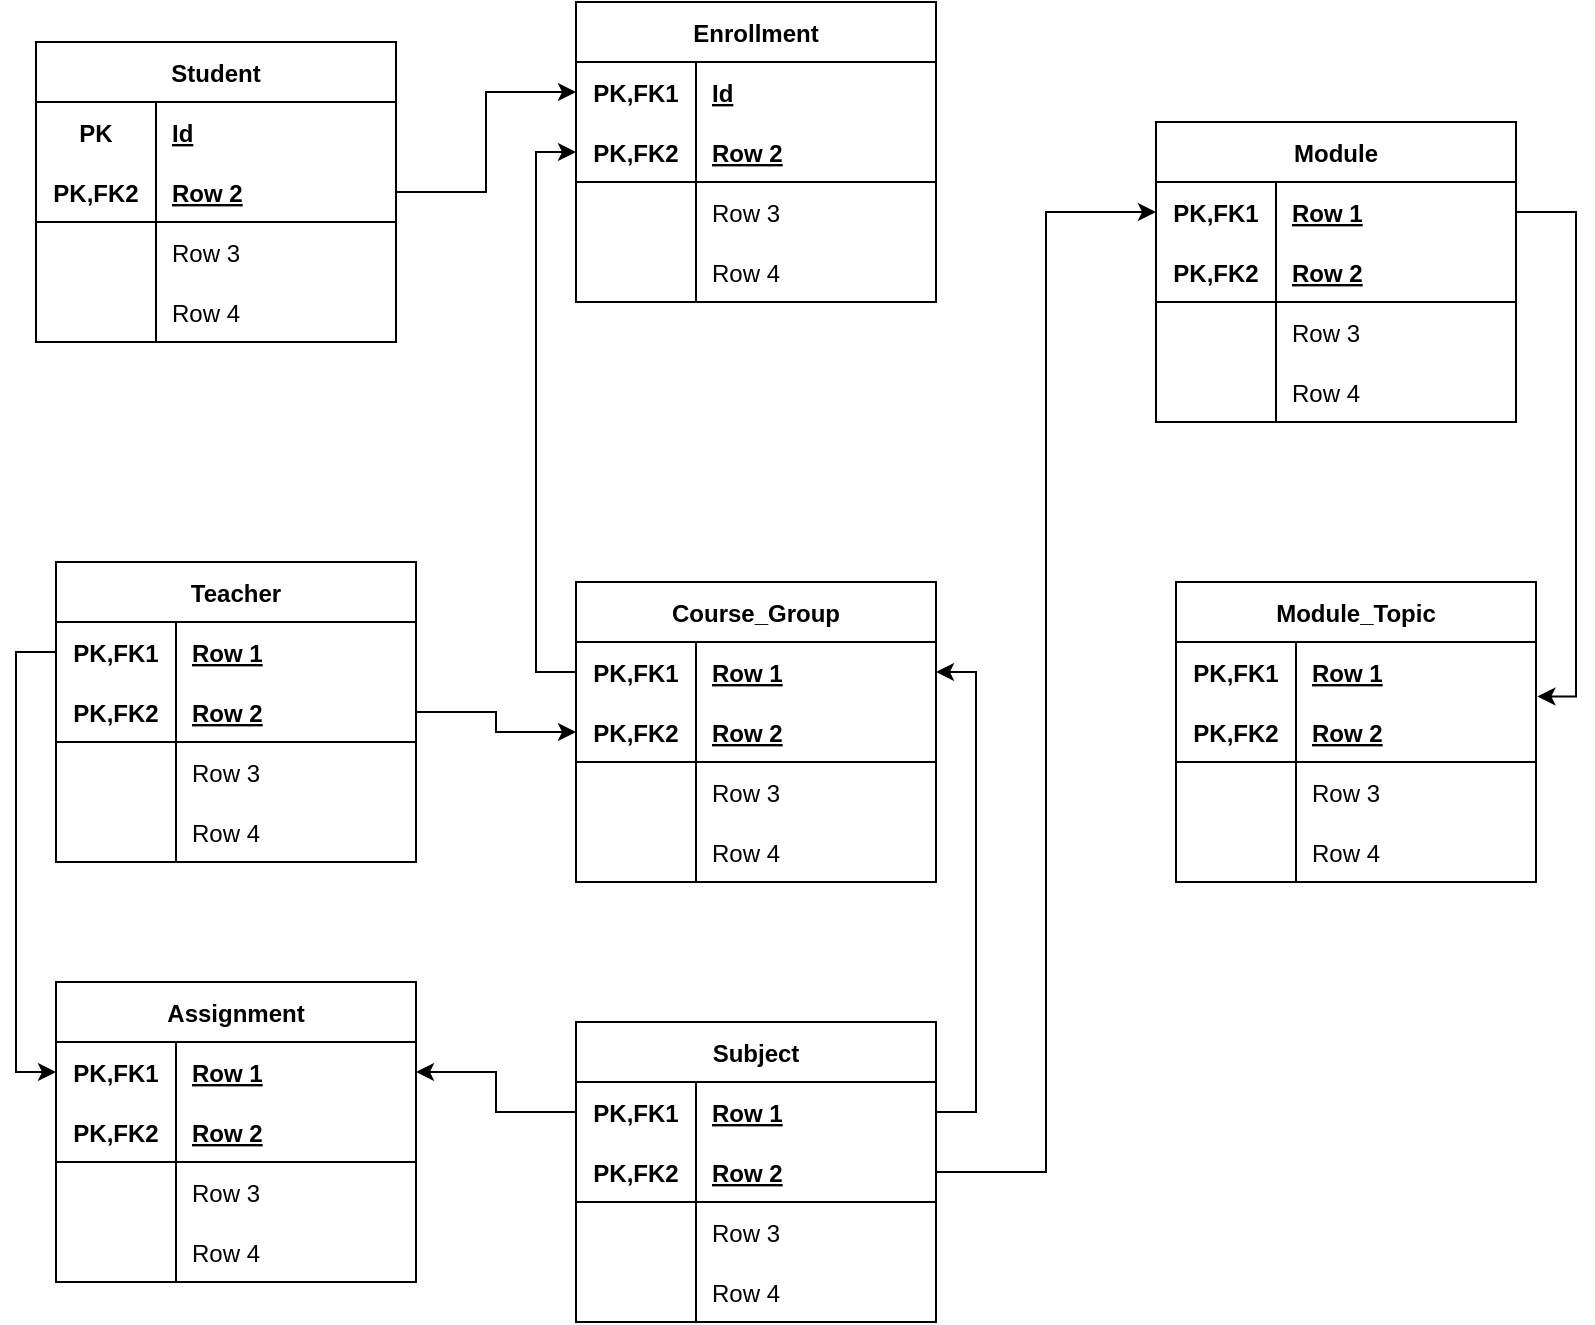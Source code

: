 <mxfile version="20.7.4" type="device"><diagram id="R2lEEEUBdFMjLlhIrx00" name="Page-1"><mxGraphModel dx="1050" dy="669" grid="1" gridSize="10" guides="1" tooltips="1" connect="1" arrows="1" fold="1" page="1" pageScale="1" pageWidth="850" pageHeight="1100" math="0" shadow="0" extFonts="Permanent Marker^https://fonts.googleapis.com/css?family=Permanent+Marker"><root><mxCell id="0"/><mxCell id="1" parent="0"/><mxCell id="2wiANptFH6FV7OsxE3wn-105" style="edgeStyle=orthogonalEdgeStyle;rounded=0;orthogonalLoop=1;jettySize=auto;html=1;entryX=0;entryY=0.5;entryDx=0;entryDy=0;" edge="1" parent="1" source="2wiANptFH6FV7OsxE3wn-1" target="2wiANptFH6FV7OsxE3wn-41"><mxGeometry relative="1" as="geometry"/></mxCell><mxCell id="2wiANptFH6FV7OsxE3wn-1" value="Student" style="shape=table;startSize=30;container=1;collapsible=1;childLayout=tableLayout;fixedRows=1;rowLines=0;fontStyle=1;align=center;resizeLast=1;" vertex="1" parent="1"><mxGeometry x="40" y="40" width="180" height="150" as="geometry"/></mxCell><mxCell id="2wiANptFH6FV7OsxE3wn-2" value="" style="shape=tableRow;horizontal=0;startSize=0;swimlaneHead=0;swimlaneBody=0;fillColor=none;collapsible=0;dropTarget=0;points=[[0,0.5],[1,0.5]];portConstraint=eastwest;top=0;left=0;right=0;bottom=0;" vertex="1" parent="2wiANptFH6FV7OsxE3wn-1"><mxGeometry y="30" width="180" height="30" as="geometry"/></mxCell><mxCell id="2wiANptFH6FV7OsxE3wn-3" value="PK" style="shape=partialRectangle;connectable=0;fillColor=none;top=0;left=0;bottom=0;right=0;fontStyle=1;overflow=hidden;" vertex="1" parent="2wiANptFH6FV7OsxE3wn-2"><mxGeometry width="60" height="30" as="geometry"><mxRectangle width="60" height="30" as="alternateBounds"/></mxGeometry></mxCell><mxCell id="2wiANptFH6FV7OsxE3wn-4" value="Id" style="shape=partialRectangle;connectable=0;fillColor=none;top=0;left=0;bottom=0;right=0;align=left;spacingLeft=6;fontStyle=5;overflow=hidden;" vertex="1" parent="2wiANptFH6FV7OsxE3wn-2"><mxGeometry x="60" width="120" height="30" as="geometry"><mxRectangle width="120" height="30" as="alternateBounds"/></mxGeometry></mxCell><mxCell id="2wiANptFH6FV7OsxE3wn-5" value="" style="shape=tableRow;horizontal=0;startSize=0;swimlaneHead=0;swimlaneBody=0;fillColor=none;collapsible=0;dropTarget=0;points=[[0,0.5],[1,0.5]];portConstraint=eastwest;top=0;left=0;right=0;bottom=1;" vertex="1" parent="2wiANptFH6FV7OsxE3wn-1"><mxGeometry y="60" width="180" height="30" as="geometry"/></mxCell><mxCell id="2wiANptFH6FV7OsxE3wn-6" value="PK,FK2" style="shape=partialRectangle;connectable=0;fillColor=none;top=0;left=0;bottom=0;right=0;fontStyle=1;overflow=hidden;" vertex="1" parent="2wiANptFH6FV7OsxE3wn-5"><mxGeometry width="60" height="30" as="geometry"><mxRectangle width="60" height="30" as="alternateBounds"/></mxGeometry></mxCell><mxCell id="2wiANptFH6FV7OsxE3wn-7" value="Row 2" style="shape=partialRectangle;connectable=0;fillColor=none;top=0;left=0;bottom=0;right=0;align=left;spacingLeft=6;fontStyle=5;overflow=hidden;" vertex="1" parent="2wiANptFH6FV7OsxE3wn-5"><mxGeometry x="60" width="120" height="30" as="geometry"><mxRectangle width="120" height="30" as="alternateBounds"/></mxGeometry></mxCell><mxCell id="2wiANptFH6FV7OsxE3wn-8" value="" style="shape=tableRow;horizontal=0;startSize=0;swimlaneHead=0;swimlaneBody=0;fillColor=none;collapsible=0;dropTarget=0;points=[[0,0.5],[1,0.5]];portConstraint=eastwest;top=0;left=0;right=0;bottom=0;" vertex="1" parent="2wiANptFH6FV7OsxE3wn-1"><mxGeometry y="90" width="180" height="30" as="geometry"/></mxCell><mxCell id="2wiANptFH6FV7OsxE3wn-9" value="" style="shape=partialRectangle;connectable=0;fillColor=none;top=0;left=0;bottom=0;right=0;editable=1;overflow=hidden;" vertex="1" parent="2wiANptFH6FV7OsxE3wn-8"><mxGeometry width="60" height="30" as="geometry"><mxRectangle width="60" height="30" as="alternateBounds"/></mxGeometry></mxCell><mxCell id="2wiANptFH6FV7OsxE3wn-10" value="Row 3" style="shape=partialRectangle;connectable=0;fillColor=none;top=0;left=0;bottom=0;right=0;align=left;spacingLeft=6;overflow=hidden;" vertex="1" parent="2wiANptFH6FV7OsxE3wn-8"><mxGeometry x="60" width="120" height="30" as="geometry"><mxRectangle width="120" height="30" as="alternateBounds"/></mxGeometry></mxCell><mxCell id="2wiANptFH6FV7OsxE3wn-11" value="" style="shape=tableRow;horizontal=0;startSize=0;swimlaneHead=0;swimlaneBody=0;fillColor=none;collapsible=0;dropTarget=0;points=[[0,0.5],[1,0.5]];portConstraint=eastwest;top=0;left=0;right=0;bottom=0;" vertex="1" parent="2wiANptFH6FV7OsxE3wn-1"><mxGeometry y="120" width="180" height="30" as="geometry"/></mxCell><mxCell id="2wiANptFH6FV7OsxE3wn-12" value="" style="shape=partialRectangle;connectable=0;fillColor=none;top=0;left=0;bottom=0;right=0;editable=1;overflow=hidden;" vertex="1" parent="2wiANptFH6FV7OsxE3wn-11"><mxGeometry width="60" height="30" as="geometry"><mxRectangle width="60" height="30" as="alternateBounds"/></mxGeometry></mxCell><mxCell id="2wiANptFH6FV7OsxE3wn-13" value="Row 4" style="shape=partialRectangle;connectable=0;fillColor=none;top=0;left=0;bottom=0;right=0;align=left;spacingLeft=6;overflow=hidden;" vertex="1" parent="2wiANptFH6FV7OsxE3wn-11"><mxGeometry x="60" width="120" height="30" as="geometry"><mxRectangle width="120" height="30" as="alternateBounds"/></mxGeometry></mxCell><mxCell id="2wiANptFH6FV7OsxE3wn-14" value="Module_Topic" style="shape=table;startSize=30;container=1;collapsible=1;childLayout=tableLayout;fixedRows=1;rowLines=0;fontStyle=1;align=center;resizeLast=1;" vertex="1" parent="1"><mxGeometry x="610" y="310" width="180" height="150" as="geometry"/></mxCell><mxCell id="2wiANptFH6FV7OsxE3wn-15" value="" style="shape=tableRow;horizontal=0;startSize=0;swimlaneHead=0;swimlaneBody=0;fillColor=none;collapsible=0;dropTarget=0;points=[[0,0.5],[1,0.5]];portConstraint=eastwest;top=0;left=0;right=0;bottom=0;" vertex="1" parent="2wiANptFH6FV7OsxE3wn-14"><mxGeometry y="30" width="180" height="30" as="geometry"/></mxCell><mxCell id="2wiANptFH6FV7OsxE3wn-16" value="PK,FK1" style="shape=partialRectangle;connectable=0;fillColor=none;top=0;left=0;bottom=0;right=0;fontStyle=1;overflow=hidden;" vertex="1" parent="2wiANptFH6FV7OsxE3wn-15"><mxGeometry width="60" height="30" as="geometry"><mxRectangle width="60" height="30" as="alternateBounds"/></mxGeometry></mxCell><mxCell id="2wiANptFH6FV7OsxE3wn-17" value="Row 1" style="shape=partialRectangle;connectable=0;fillColor=none;top=0;left=0;bottom=0;right=0;align=left;spacingLeft=6;fontStyle=5;overflow=hidden;" vertex="1" parent="2wiANptFH6FV7OsxE3wn-15"><mxGeometry x="60" width="120" height="30" as="geometry"><mxRectangle width="120" height="30" as="alternateBounds"/></mxGeometry></mxCell><mxCell id="2wiANptFH6FV7OsxE3wn-18" value="" style="shape=tableRow;horizontal=0;startSize=0;swimlaneHead=0;swimlaneBody=0;fillColor=none;collapsible=0;dropTarget=0;points=[[0,0.5],[1,0.5]];portConstraint=eastwest;top=0;left=0;right=0;bottom=1;" vertex="1" parent="2wiANptFH6FV7OsxE3wn-14"><mxGeometry y="60" width="180" height="30" as="geometry"/></mxCell><mxCell id="2wiANptFH6FV7OsxE3wn-19" value="PK,FK2" style="shape=partialRectangle;connectable=0;fillColor=none;top=0;left=0;bottom=0;right=0;fontStyle=1;overflow=hidden;" vertex="1" parent="2wiANptFH6FV7OsxE3wn-18"><mxGeometry width="60" height="30" as="geometry"><mxRectangle width="60" height="30" as="alternateBounds"/></mxGeometry></mxCell><mxCell id="2wiANptFH6FV7OsxE3wn-20" value="Row 2" style="shape=partialRectangle;connectable=0;fillColor=none;top=0;left=0;bottom=0;right=0;align=left;spacingLeft=6;fontStyle=5;overflow=hidden;" vertex="1" parent="2wiANptFH6FV7OsxE3wn-18"><mxGeometry x="60" width="120" height="30" as="geometry"><mxRectangle width="120" height="30" as="alternateBounds"/></mxGeometry></mxCell><mxCell id="2wiANptFH6FV7OsxE3wn-21" value="" style="shape=tableRow;horizontal=0;startSize=0;swimlaneHead=0;swimlaneBody=0;fillColor=none;collapsible=0;dropTarget=0;points=[[0,0.5],[1,0.5]];portConstraint=eastwest;top=0;left=0;right=0;bottom=0;" vertex="1" parent="2wiANptFH6FV7OsxE3wn-14"><mxGeometry y="90" width="180" height="30" as="geometry"/></mxCell><mxCell id="2wiANptFH6FV7OsxE3wn-22" value="" style="shape=partialRectangle;connectable=0;fillColor=none;top=0;left=0;bottom=0;right=0;editable=1;overflow=hidden;" vertex="1" parent="2wiANptFH6FV7OsxE3wn-21"><mxGeometry width="60" height="30" as="geometry"><mxRectangle width="60" height="30" as="alternateBounds"/></mxGeometry></mxCell><mxCell id="2wiANptFH6FV7OsxE3wn-23" value="Row 3" style="shape=partialRectangle;connectable=0;fillColor=none;top=0;left=0;bottom=0;right=0;align=left;spacingLeft=6;overflow=hidden;" vertex="1" parent="2wiANptFH6FV7OsxE3wn-21"><mxGeometry x="60" width="120" height="30" as="geometry"><mxRectangle width="120" height="30" as="alternateBounds"/></mxGeometry></mxCell><mxCell id="2wiANptFH6FV7OsxE3wn-24" value="" style="shape=tableRow;horizontal=0;startSize=0;swimlaneHead=0;swimlaneBody=0;fillColor=none;collapsible=0;dropTarget=0;points=[[0,0.5],[1,0.5]];portConstraint=eastwest;top=0;left=0;right=0;bottom=0;" vertex="1" parent="2wiANptFH6FV7OsxE3wn-14"><mxGeometry y="120" width="180" height="30" as="geometry"/></mxCell><mxCell id="2wiANptFH6FV7OsxE3wn-25" value="" style="shape=partialRectangle;connectable=0;fillColor=none;top=0;left=0;bottom=0;right=0;editable=1;overflow=hidden;" vertex="1" parent="2wiANptFH6FV7OsxE3wn-24"><mxGeometry width="60" height="30" as="geometry"><mxRectangle width="60" height="30" as="alternateBounds"/></mxGeometry></mxCell><mxCell id="2wiANptFH6FV7OsxE3wn-26" value="Row 4" style="shape=partialRectangle;connectable=0;fillColor=none;top=0;left=0;bottom=0;right=0;align=left;spacingLeft=6;overflow=hidden;" vertex="1" parent="2wiANptFH6FV7OsxE3wn-24"><mxGeometry x="60" width="120" height="30" as="geometry"><mxRectangle width="120" height="30" as="alternateBounds"/></mxGeometry></mxCell><mxCell id="2wiANptFH6FV7OsxE3wn-27" value="Assignment" style="shape=table;startSize=30;container=1;collapsible=1;childLayout=tableLayout;fixedRows=1;rowLines=0;fontStyle=1;align=center;resizeLast=1;" vertex="1" parent="1"><mxGeometry x="50" y="510" width="180" height="150" as="geometry"/></mxCell><mxCell id="2wiANptFH6FV7OsxE3wn-28" value="" style="shape=tableRow;horizontal=0;startSize=0;swimlaneHead=0;swimlaneBody=0;fillColor=none;collapsible=0;dropTarget=0;points=[[0,0.5],[1,0.5]];portConstraint=eastwest;top=0;left=0;right=0;bottom=0;" vertex="1" parent="2wiANptFH6FV7OsxE3wn-27"><mxGeometry y="30" width="180" height="30" as="geometry"/></mxCell><mxCell id="2wiANptFH6FV7OsxE3wn-29" value="PK,FK1" style="shape=partialRectangle;connectable=0;fillColor=none;top=0;left=0;bottom=0;right=0;fontStyle=1;overflow=hidden;" vertex="1" parent="2wiANptFH6FV7OsxE3wn-28"><mxGeometry width="60" height="30" as="geometry"><mxRectangle width="60" height="30" as="alternateBounds"/></mxGeometry></mxCell><mxCell id="2wiANptFH6FV7OsxE3wn-30" value="Row 1" style="shape=partialRectangle;connectable=0;fillColor=none;top=0;left=0;bottom=0;right=0;align=left;spacingLeft=6;fontStyle=5;overflow=hidden;" vertex="1" parent="2wiANptFH6FV7OsxE3wn-28"><mxGeometry x="60" width="120" height="30" as="geometry"><mxRectangle width="120" height="30" as="alternateBounds"/></mxGeometry></mxCell><mxCell id="2wiANptFH6FV7OsxE3wn-31" value="" style="shape=tableRow;horizontal=0;startSize=0;swimlaneHead=0;swimlaneBody=0;fillColor=none;collapsible=0;dropTarget=0;points=[[0,0.5],[1,0.5]];portConstraint=eastwest;top=0;left=0;right=0;bottom=1;" vertex="1" parent="2wiANptFH6FV7OsxE3wn-27"><mxGeometry y="60" width="180" height="30" as="geometry"/></mxCell><mxCell id="2wiANptFH6FV7OsxE3wn-32" value="PK,FK2" style="shape=partialRectangle;connectable=0;fillColor=none;top=0;left=0;bottom=0;right=0;fontStyle=1;overflow=hidden;" vertex="1" parent="2wiANptFH6FV7OsxE3wn-31"><mxGeometry width="60" height="30" as="geometry"><mxRectangle width="60" height="30" as="alternateBounds"/></mxGeometry></mxCell><mxCell id="2wiANptFH6FV7OsxE3wn-33" value="Row 2" style="shape=partialRectangle;connectable=0;fillColor=none;top=0;left=0;bottom=0;right=0;align=left;spacingLeft=6;fontStyle=5;overflow=hidden;" vertex="1" parent="2wiANptFH6FV7OsxE3wn-31"><mxGeometry x="60" width="120" height="30" as="geometry"><mxRectangle width="120" height="30" as="alternateBounds"/></mxGeometry></mxCell><mxCell id="2wiANptFH6FV7OsxE3wn-34" value="" style="shape=tableRow;horizontal=0;startSize=0;swimlaneHead=0;swimlaneBody=0;fillColor=none;collapsible=0;dropTarget=0;points=[[0,0.5],[1,0.5]];portConstraint=eastwest;top=0;left=0;right=0;bottom=0;" vertex="1" parent="2wiANptFH6FV7OsxE3wn-27"><mxGeometry y="90" width="180" height="30" as="geometry"/></mxCell><mxCell id="2wiANptFH6FV7OsxE3wn-35" value="" style="shape=partialRectangle;connectable=0;fillColor=none;top=0;left=0;bottom=0;right=0;editable=1;overflow=hidden;" vertex="1" parent="2wiANptFH6FV7OsxE3wn-34"><mxGeometry width="60" height="30" as="geometry"><mxRectangle width="60" height="30" as="alternateBounds"/></mxGeometry></mxCell><mxCell id="2wiANptFH6FV7OsxE3wn-36" value="Row 3" style="shape=partialRectangle;connectable=0;fillColor=none;top=0;left=0;bottom=0;right=0;align=left;spacingLeft=6;overflow=hidden;" vertex="1" parent="2wiANptFH6FV7OsxE3wn-34"><mxGeometry x="60" width="120" height="30" as="geometry"><mxRectangle width="120" height="30" as="alternateBounds"/></mxGeometry></mxCell><mxCell id="2wiANptFH6FV7OsxE3wn-37" value="" style="shape=tableRow;horizontal=0;startSize=0;swimlaneHead=0;swimlaneBody=0;fillColor=none;collapsible=0;dropTarget=0;points=[[0,0.5],[1,0.5]];portConstraint=eastwest;top=0;left=0;right=0;bottom=0;" vertex="1" parent="2wiANptFH6FV7OsxE3wn-27"><mxGeometry y="120" width="180" height="30" as="geometry"/></mxCell><mxCell id="2wiANptFH6FV7OsxE3wn-38" value="" style="shape=partialRectangle;connectable=0;fillColor=none;top=0;left=0;bottom=0;right=0;editable=1;overflow=hidden;" vertex="1" parent="2wiANptFH6FV7OsxE3wn-37"><mxGeometry width="60" height="30" as="geometry"><mxRectangle width="60" height="30" as="alternateBounds"/></mxGeometry></mxCell><mxCell id="2wiANptFH6FV7OsxE3wn-39" value="Row 4" style="shape=partialRectangle;connectable=0;fillColor=none;top=0;left=0;bottom=0;right=0;align=left;spacingLeft=6;overflow=hidden;" vertex="1" parent="2wiANptFH6FV7OsxE3wn-37"><mxGeometry x="60" width="120" height="30" as="geometry"><mxRectangle width="120" height="30" as="alternateBounds"/></mxGeometry></mxCell><mxCell id="2wiANptFH6FV7OsxE3wn-40" value="Enrollment" style="shape=table;startSize=30;container=1;collapsible=1;childLayout=tableLayout;fixedRows=1;rowLines=0;fontStyle=1;align=center;resizeLast=1;" vertex="1" parent="1"><mxGeometry x="310" y="20" width="180" height="150" as="geometry"/></mxCell><mxCell id="2wiANptFH6FV7OsxE3wn-41" value="" style="shape=tableRow;horizontal=0;startSize=0;swimlaneHead=0;swimlaneBody=0;fillColor=none;collapsible=0;dropTarget=0;points=[[0,0.5],[1,0.5]];portConstraint=eastwest;top=0;left=0;right=0;bottom=0;" vertex="1" parent="2wiANptFH6FV7OsxE3wn-40"><mxGeometry y="30" width="180" height="30" as="geometry"/></mxCell><mxCell id="2wiANptFH6FV7OsxE3wn-42" value="PK,FK1" style="shape=partialRectangle;connectable=0;fillColor=none;top=0;left=0;bottom=0;right=0;fontStyle=1;overflow=hidden;" vertex="1" parent="2wiANptFH6FV7OsxE3wn-41"><mxGeometry width="60" height="30" as="geometry"><mxRectangle width="60" height="30" as="alternateBounds"/></mxGeometry></mxCell><mxCell id="2wiANptFH6FV7OsxE3wn-43" value="Id" style="shape=partialRectangle;connectable=0;fillColor=none;top=0;left=0;bottom=0;right=0;align=left;spacingLeft=6;fontStyle=5;overflow=hidden;" vertex="1" parent="2wiANptFH6FV7OsxE3wn-41"><mxGeometry x="60" width="120" height="30" as="geometry"><mxRectangle width="120" height="30" as="alternateBounds"/></mxGeometry></mxCell><mxCell id="2wiANptFH6FV7OsxE3wn-44" value="" style="shape=tableRow;horizontal=0;startSize=0;swimlaneHead=0;swimlaneBody=0;fillColor=none;collapsible=0;dropTarget=0;points=[[0,0.5],[1,0.5]];portConstraint=eastwest;top=0;left=0;right=0;bottom=1;" vertex="1" parent="2wiANptFH6FV7OsxE3wn-40"><mxGeometry y="60" width="180" height="30" as="geometry"/></mxCell><mxCell id="2wiANptFH6FV7OsxE3wn-45" value="PK,FK2" style="shape=partialRectangle;connectable=0;fillColor=none;top=0;left=0;bottom=0;right=0;fontStyle=1;overflow=hidden;" vertex="1" parent="2wiANptFH6FV7OsxE3wn-44"><mxGeometry width="60" height="30" as="geometry"><mxRectangle width="60" height="30" as="alternateBounds"/></mxGeometry></mxCell><mxCell id="2wiANptFH6FV7OsxE3wn-46" value="Row 2" style="shape=partialRectangle;connectable=0;fillColor=none;top=0;left=0;bottom=0;right=0;align=left;spacingLeft=6;fontStyle=5;overflow=hidden;" vertex="1" parent="2wiANptFH6FV7OsxE3wn-44"><mxGeometry x="60" width="120" height="30" as="geometry"><mxRectangle width="120" height="30" as="alternateBounds"/></mxGeometry></mxCell><mxCell id="2wiANptFH6FV7OsxE3wn-47" value="" style="shape=tableRow;horizontal=0;startSize=0;swimlaneHead=0;swimlaneBody=0;fillColor=none;collapsible=0;dropTarget=0;points=[[0,0.5],[1,0.5]];portConstraint=eastwest;top=0;left=0;right=0;bottom=0;" vertex="1" parent="2wiANptFH6FV7OsxE3wn-40"><mxGeometry y="90" width="180" height="30" as="geometry"/></mxCell><mxCell id="2wiANptFH6FV7OsxE3wn-48" value="" style="shape=partialRectangle;connectable=0;fillColor=none;top=0;left=0;bottom=0;right=0;editable=1;overflow=hidden;" vertex="1" parent="2wiANptFH6FV7OsxE3wn-47"><mxGeometry width="60" height="30" as="geometry"><mxRectangle width="60" height="30" as="alternateBounds"/></mxGeometry></mxCell><mxCell id="2wiANptFH6FV7OsxE3wn-49" value="Row 3" style="shape=partialRectangle;connectable=0;fillColor=none;top=0;left=0;bottom=0;right=0;align=left;spacingLeft=6;overflow=hidden;" vertex="1" parent="2wiANptFH6FV7OsxE3wn-47"><mxGeometry x="60" width="120" height="30" as="geometry"><mxRectangle width="120" height="30" as="alternateBounds"/></mxGeometry></mxCell><mxCell id="2wiANptFH6FV7OsxE3wn-50" value="" style="shape=tableRow;horizontal=0;startSize=0;swimlaneHead=0;swimlaneBody=0;fillColor=none;collapsible=0;dropTarget=0;points=[[0,0.5],[1,0.5]];portConstraint=eastwest;top=0;left=0;right=0;bottom=0;" vertex="1" parent="2wiANptFH6FV7OsxE3wn-40"><mxGeometry y="120" width="180" height="30" as="geometry"/></mxCell><mxCell id="2wiANptFH6FV7OsxE3wn-51" value="" style="shape=partialRectangle;connectable=0;fillColor=none;top=0;left=0;bottom=0;right=0;editable=1;overflow=hidden;" vertex="1" parent="2wiANptFH6FV7OsxE3wn-50"><mxGeometry width="60" height="30" as="geometry"><mxRectangle width="60" height="30" as="alternateBounds"/></mxGeometry></mxCell><mxCell id="2wiANptFH6FV7OsxE3wn-52" value="Row 4" style="shape=partialRectangle;connectable=0;fillColor=none;top=0;left=0;bottom=0;right=0;align=left;spacingLeft=6;overflow=hidden;" vertex="1" parent="2wiANptFH6FV7OsxE3wn-50"><mxGeometry x="60" width="120" height="30" as="geometry"><mxRectangle width="120" height="30" as="alternateBounds"/></mxGeometry></mxCell><mxCell id="2wiANptFH6FV7OsxE3wn-53" value="Course_Group" style="shape=table;startSize=30;container=1;collapsible=1;childLayout=tableLayout;fixedRows=1;rowLines=0;fontStyle=1;align=center;resizeLast=1;" vertex="1" parent="1"><mxGeometry x="310" y="310" width="180" height="150" as="geometry"/></mxCell><mxCell id="2wiANptFH6FV7OsxE3wn-54" value="" style="shape=tableRow;horizontal=0;startSize=0;swimlaneHead=0;swimlaneBody=0;fillColor=none;collapsible=0;dropTarget=0;points=[[0,0.5],[1,0.5]];portConstraint=eastwest;top=0;left=0;right=0;bottom=0;" vertex="1" parent="2wiANptFH6FV7OsxE3wn-53"><mxGeometry y="30" width="180" height="30" as="geometry"/></mxCell><mxCell id="2wiANptFH6FV7OsxE3wn-55" value="PK,FK1" style="shape=partialRectangle;connectable=0;fillColor=none;top=0;left=0;bottom=0;right=0;fontStyle=1;overflow=hidden;" vertex="1" parent="2wiANptFH6FV7OsxE3wn-54"><mxGeometry width="60" height="30" as="geometry"><mxRectangle width="60" height="30" as="alternateBounds"/></mxGeometry></mxCell><mxCell id="2wiANptFH6FV7OsxE3wn-56" value="Row 1" style="shape=partialRectangle;connectable=0;fillColor=none;top=0;left=0;bottom=0;right=0;align=left;spacingLeft=6;fontStyle=5;overflow=hidden;" vertex="1" parent="2wiANptFH6FV7OsxE3wn-54"><mxGeometry x="60" width="120" height="30" as="geometry"><mxRectangle width="120" height="30" as="alternateBounds"/></mxGeometry></mxCell><mxCell id="2wiANptFH6FV7OsxE3wn-57" value="" style="shape=tableRow;horizontal=0;startSize=0;swimlaneHead=0;swimlaneBody=0;fillColor=none;collapsible=0;dropTarget=0;points=[[0,0.5],[1,0.5]];portConstraint=eastwest;top=0;left=0;right=0;bottom=1;" vertex="1" parent="2wiANptFH6FV7OsxE3wn-53"><mxGeometry y="60" width="180" height="30" as="geometry"/></mxCell><mxCell id="2wiANptFH6FV7OsxE3wn-58" value="PK,FK2" style="shape=partialRectangle;connectable=0;fillColor=none;top=0;left=0;bottom=0;right=0;fontStyle=1;overflow=hidden;" vertex="1" parent="2wiANptFH6FV7OsxE3wn-57"><mxGeometry width="60" height="30" as="geometry"><mxRectangle width="60" height="30" as="alternateBounds"/></mxGeometry></mxCell><mxCell id="2wiANptFH6FV7OsxE3wn-59" value="Row 2" style="shape=partialRectangle;connectable=0;fillColor=none;top=0;left=0;bottom=0;right=0;align=left;spacingLeft=6;fontStyle=5;overflow=hidden;" vertex="1" parent="2wiANptFH6FV7OsxE3wn-57"><mxGeometry x="60" width="120" height="30" as="geometry"><mxRectangle width="120" height="30" as="alternateBounds"/></mxGeometry></mxCell><mxCell id="2wiANptFH6FV7OsxE3wn-60" value="" style="shape=tableRow;horizontal=0;startSize=0;swimlaneHead=0;swimlaneBody=0;fillColor=none;collapsible=0;dropTarget=0;points=[[0,0.5],[1,0.5]];portConstraint=eastwest;top=0;left=0;right=0;bottom=0;" vertex="1" parent="2wiANptFH6FV7OsxE3wn-53"><mxGeometry y="90" width="180" height="30" as="geometry"/></mxCell><mxCell id="2wiANptFH6FV7OsxE3wn-61" value="" style="shape=partialRectangle;connectable=0;fillColor=none;top=0;left=0;bottom=0;right=0;editable=1;overflow=hidden;" vertex="1" parent="2wiANptFH6FV7OsxE3wn-60"><mxGeometry width="60" height="30" as="geometry"><mxRectangle width="60" height="30" as="alternateBounds"/></mxGeometry></mxCell><mxCell id="2wiANptFH6FV7OsxE3wn-62" value="Row 3" style="shape=partialRectangle;connectable=0;fillColor=none;top=0;left=0;bottom=0;right=0;align=left;spacingLeft=6;overflow=hidden;" vertex="1" parent="2wiANptFH6FV7OsxE3wn-60"><mxGeometry x="60" width="120" height="30" as="geometry"><mxRectangle width="120" height="30" as="alternateBounds"/></mxGeometry></mxCell><mxCell id="2wiANptFH6FV7OsxE3wn-63" value="" style="shape=tableRow;horizontal=0;startSize=0;swimlaneHead=0;swimlaneBody=0;fillColor=none;collapsible=0;dropTarget=0;points=[[0,0.5],[1,0.5]];portConstraint=eastwest;top=0;left=0;right=0;bottom=0;" vertex="1" parent="2wiANptFH6FV7OsxE3wn-53"><mxGeometry y="120" width="180" height="30" as="geometry"/></mxCell><mxCell id="2wiANptFH6FV7OsxE3wn-64" value="" style="shape=partialRectangle;connectable=0;fillColor=none;top=0;left=0;bottom=0;right=0;editable=1;overflow=hidden;" vertex="1" parent="2wiANptFH6FV7OsxE3wn-63"><mxGeometry width="60" height="30" as="geometry"><mxRectangle width="60" height="30" as="alternateBounds"/></mxGeometry></mxCell><mxCell id="2wiANptFH6FV7OsxE3wn-65" value="Row 4" style="shape=partialRectangle;connectable=0;fillColor=none;top=0;left=0;bottom=0;right=0;align=left;spacingLeft=6;overflow=hidden;" vertex="1" parent="2wiANptFH6FV7OsxE3wn-63"><mxGeometry x="60" width="120" height="30" as="geometry"><mxRectangle width="120" height="30" as="alternateBounds"/></mxGeometry></mxCell><mxCell id="2wiANptFH6FV7OsxE3wn-66" value="Module" style="shape=table;startSize=30;container=1;collapsible=1;childLayout=tableLayout;fixedRows=1;rowLines=0;fontStyle=1;align=center;resizeLast=1;" vertex="1" parent="1"><mxGeometry x="600" y="80" width="180" height="150" as="geometry"/></mxCell><mxCell id="2wiANptFH6FV7OsxE3wn-67" value="" style="shape=tableRow;horizontal=0;startSize=0;swimlaneHead=0;swimlaneBody=0;fillColor=none;collapsible=0;dropTarget=0;points=[[0,0.5],[1,0.5]];portConstraint=eastwest;top=0;left=0;right=0;bottom=0;" vertex="1" parent="2wiANptFH6FV7OsxE3wn-66"><mxGeometry y="30" width="180" height="30" as="geometry"/></mxCell><mxCell id="2wiANptFH6FV7OsxE3wn-68" value="PK,FK1" style="shape=partialRectangle;connectable=0;fillColor=none;top=0;left=0;bottom=0;right=0;fontStyle=1;overflow=hidden;" vertex="1" parent="2wiANptFH6FV7OsxE3wn-67"><mxGeometry width="60" height="30" as="geometry"><mxRectangle width="60" height="30" as="alternateBounds"/></mxGeometry></mxCell><mxCell id="2wiANptFH6FV7OsxE3wn-69" value="Row 1" style="shape=partialRectangle;connectable=0;fillColor=none;top=0;left=0;bottom=0;right=0;align=left;spacingLeft=6;fontStyle=5;overflow=hidden;" vertex="1" parent="2wiANptFH6FV7OsxE3wn-67"><mxGeometry x="60" width="120" height="30" as="geometry"><mxRectangle width="120" height="30" as="alternateBounds"/></mxGeometry></mxCell><mxCell id="2wiANptFH6FV7OsxE3wn-70" value="" style="shape=tableRow;horizontal=0;startSize=0;swimlaneHead=0;swimlaneBody=0;fillColor=none;collapsible=0;dropTarget=0;points=[[0,0.5],[1,0.5]];portConstraint=eastwest;top=0;left=0;right=0;bottom=1;" vertex="1" parent="2wiANptFH6FV7OsxE3wn-66"><mxGeometry y="60" width="180" height="30" as="geometry"/></mxCell><mxCell id="2wiANptFH6FV7OsxE3wn-71" value="PK,FK2" style="shape=partialRectangle;connectable=0;fillColor=none;top=0;left=0;bottom=0;right=0;fontStyle=1;overflow=hidden;" vertex="1" parent="2wiANptFH6FV7OsxE3wn-70"><mxGeometry width="60" height="30" as="geometry"><mxRectangle width="60" height="30" as="alternateBounds"/></mxGeometry></mxCell><mxCell id="2wiANptFH6FV7OsxE3wn-72" value="Row 2" style="shape=partialRectangle;connectable=0;fillColor=none;top=0;left=0;bottom=0;right=0;align=left;spacingLeft=6;fontStyle=5;overflow=hidden;" vertex="1" parent="2wiANptFH6FV7OsxE3wn-70"><mxGeometry x="60" width="120" height="30" as="geometry"><mxRectangle width="120" height="30" as="alternateBounds"/></mxGeometry></mxCell><mxCell id="2wiANptFH6FV7OsxE3wn-73" value="" style="shape=tableRow;horizontal=0;startSize=0;swimlaneHead=0;swimlaneBody=0;fillColor=none;collapsible=0;dropTarget=0;points=[[0,0.5],[1,0.5]];portConstraint=eastwest;top=0;left=0;right=0;bottom=0;" vertex="1" parent="2wiANptFH6FV7OsxE3wn-66"><mxGeometry y="90" width="180" height="30" as="geometry"/></mxCell><mxCell id="2wiANptFH6FV7OsxE3wn-74" value="" style="shape=partialRectangle;connectable=0;fillColor=none;top=0;left=0;bottom=0;right=0;editable=1;overflow=hidden;" vertex="1" parent="2wiANptFH6FV7OsxE3wn-73"><mxGeometry width="60" height="30" as="geometry"><mxRectangle width="60" height="30" as="alternateBounds"/></mxGeometry></mxCell><mxCell id="2wiANptFH6FV7OsxE3wn-75" value="Row 3" style="shape=partialRectangle;connectable=0;fillColor=none;top=0;left=0;bottom=0;right=0;align=left;spacingLeft=6;overflow=hidden;" vertex="1" parent="2wiANptFH6FV7OsxE3wn-73"><mxGeometry x="60" width="120" height="30" as="geometry"><mxRectangle width="120" height="30" as="alternateBounds"/></mxGeometry></mxCell><mxCell id="2wiANptFH6FV7OsxE3wn-76" value="" style="shape=tableRow;horizontal=0;startSize=0;swimlaneHead=0;swimlaneBody=0;fillColor=none;collapsible=0;dropTarget=0;points=[[0,0.5],[1,0.5]];portConstraint=eastwest;top=0;left=0;right=0;bottom=0;" vertex="1" parent="2wiANptFH6FV7OsxE3wn-66"><mxGeometry y="120" width="180" height="30" as="geometry"/></mxCell><mxCell id="2wiANptFH6FV7OsxE3wn-77" value="" style="shape=partialRectangle;connectable=0;fillColor=none;top=0;left=0;bottom=0;right=0;editable=1;overflow=hidden;" vertex="1" parent="2wiANptFH6FV7OsxE3wn-76"><mxGeometry width="60" height="30" as="geometry"><mxRectangle width="60" height="30" as="alternateBounds"/></mxGeometry></mxCell><mxCell id="2wiANptFH6FV7OsxE3wn-78" value="Row 4" style="shape=partialRectangle;connectable=0;fillColor=none;top=0;left=0;bottom=0;right=0;align=left;spacingLeft=6;overflow=hidden;" vertex="1" parent="2wiANptFH6FV7OsxE3wn-76"><mxGeometry x="60" width="120" height="30" as="geometry"><mxRectangle width="120" height="30" as="alternateBounds"/></mxGeometry></mxCell><mxCell id="2wiANptFH6FV7OsxE3wn-79" value="Subject" style="shape=table;startSize=30;container=1;collapsible=1;childLayout=tableLayout;fixedRows=1;rowLines=0;fontStyle=1;align=center;resizeLast=1;" vertex="1" parent="1"><mxGeometry x="310" y="530" width="180" height="150" as="geometry"/></mxCell><mxCell id="2wiANptFH6FV7OsxE3wn-80" value="" style="shape=tableRow;horizontal=0;startSize=0;swimlaneHead=0;swimlaneBody=0;fillColor=none;collapsible=0;dropTarget=0;points=[[0,0.5],[1,0.5]];portConstraint=eastwest;top=0;left=0;right=0;bottom=0;" vertex="1" parent="2wiANptFH6FV7OsxE3wn-79"><mxGeometry y="30" width="180" height="30" as="geometry"/></mxCell><mxCell id="2wiANptFH6FV7OsxE3wn-81" value="PK,FK1" style="shape=partialRectangle;connectable=0;fillColor=none;top=0;left=0;bottom=0;right=0;fontStyle=1;overflow=hidden;" vertex="1" parent="2wiANptFH6FV7OsxE3wn-80"><mxGeometry width="60" height="30" as="geometry"><mxRectangle width="60" height="30" as="alternateBounds"/></mxGeometry></mxCell><mxCell id="2wiANptFH6FV7OsxE3wn-82" value="Row 1" style="shape=partialRectangle;connectable=0;fillColor=none;top=0;left=0;bottom=0;right=0;align=left;spacingLeft=6;fontStyle=5;overflow=hidden;" vertex="1" parent="2wiANptFH6FV7OsxE3wn-80"><mxGeometry x="60" width="120" height="30" as="geometry"><mxRectangle width="120" height="30" as="alternateBounds"/></mxGeometry></mxCell><mxCell id="2wiANptFH6FV7OsxE3wn-83" value="" style="shape=tableRow;horizontal=0;startSize=0;swimlaneHead=0;swimlaneBody=0;fillColor=none;collapsible=0;dropTarget=0;points=[[0,0.5],[1,0.5]];portConstraint=eastwest;top=0;left=0;right=0;bottom=1;" vertex="1" parent="2wiANptFH6FV7OsxE3wn-79"><mxGeometry y="60" width="180" height="30" as="geometry"/></mxCell><mxCell id="2wiANptFH6FV7OsxE3wn-84" value="PK,FK2" style="shape=partialRectangle;connectable=0;fillColor=none;top=0;left=0;bottom=0;right=0;fontStyle=1;overflow=hidden;" vertex="1" parent="2wiANptFH6FV7OsxE3wn-83"><mxGeometry width="60" height="30" as="geometry"><mxRectangle width="60" height="30" as="alternateBounds"/></mxGeometry></mxCell><mxCell id="2wiANptFH6FV7OsxE3wn-85" value="Row 2" style="shape=partialRectangle;connectable=0;fillColor=none;top=0;left=0;bottom=0;right=0;align=left;spacingLeft=6;fontStyle=5;overflow=hidden;" vertex="1" parent="2wiANptFH6FV7OsxE3wn-83"><mxGeometry x="60" width="120" height="30" as="geometry"><mxRectangle width="120" height="30" as="alternateBounds"/></mxGeometry></mxCell><mxCell id="2wiANptFH6FV7OsxE3wn-86" value="" style="shape=tableRow;horizontal=0;startSize=0;swimlaneHead=0;swimlaneBody=0;fillColor=none;collapsible=0;dropTarget=0;points=[[0,0.5],[1,0.5]];portConstraint=eastwest;top=0;left=0;right=0;bottom=0;" vertex="1" parent="2wiANptFH6FV7OsxE3wn-79"><mxGeometry y="90" width="180" height="30" as="geometry"/></mxCell><mxCell id="2wiANptFH6FV7OsxE3wn-87" value="" style="shape=partialRectangle;connectable=0;fillColor=none;top=0;left=0;bottom=0;right=0;editable=1;overflow=hidden;" vertex="1" parent="2wiANptFH6FV7OsxE3wn-86"><mxGeometry width="60" height="30" as="geometry"><mxRectangle width="60" height="30" as="alternateBounds"/></mxGeometry></mxCell><mxCell id="2wiANptFH6FV7OsxE3wn-88" value="Row 3" style="shape=partialRectangle;connectable=0;fillColor=none;top=0;left=0;bottom=0;right=0;align=left;spacingLeft=6;overflow=hidden;" vertex="1" parent="2wiANptFH6FV7OsxE3wn-86"><mxGeometry x="60" width="120" height="30" as="geometry"><mxRectangle width="120" height="30" as="alternateBounds"/></mxGeometry></mxCell><mxCell id="2wiANptFH6FV7OsxE3wn-89" value="" style="shape=tableRow;horizontal=0;startSize=0;swimlaneHead=0;swimlaneBody=0;fillColor=none;collapsible=0;dropTarget=0;points=[[0,0.5],[1,0.5]];portConstraint=eastwest;top=0;left=0;right=0;bottom=0;" vertex="1" parent="2wiANptFH6FV7OsxE3wn-79"><mxGeometry y="120" width="180" height="30" as="geometry"/></mxCell><mxCell id="2wiANptFH6FV7OsxE3wn-90" value="" style="shape=partialRectangle;connectable=0;fillColor=none;top=0;left=0;bottom=0;right=0;editable=1;overflow=hidden;" vertex="1" parent="2wiANptFH6FV7OsxE3wn-89"><mxGeometry width="60" height="30" as="geometry"><mxRectangle width="60" height="30" as="alternateBounds"/></mxGeometry></mxCell><mxCell id="2wiANptFH6FV7OsxE3wn-91" value="Row 4" style="shape=partialRectangle;connectable=0;fillColor=none;top=0;left=0;bottom=0;right=0;align=left;spacingLeft=6;overflow=hidden;" vertex="1" parent="2wiANptFH6FV7OsxE3wn-89"><mxGeometry x="60" width="120" height="30" as="geometry"><mxRectangle width="120" height="30" as="alternateBounds"/></mxGeometry></mxCell><mxCell id="2wiANptFH6FV7OsxE3wn-109" style="edgeStyle=orthogonalEdgeStyle;rounded=0;orthogonalLoop=1;jettySize=auto;html=1;entryX=0;entryY=0.5;entryDx=0;entryDy=0;" edge="1" parent="1" source="2wiANptFH6FV7OsxE3wn-92" target="2wiANptFH6FV7OsxE3wn-53"><mxGeometry relative="1" as="geometry"/></mxCell><mxCell id="2wiANptFH6FV7OsxE3wn-92" value="Teacher" style="shape=table;startSize=30;container=1;collapsible=1;childLayout=tableLayout;fixedRows=1;rowLines=0;fontStyle=1;align=center;resizeLast=1;" vertex="1" parent="1"><mxGeometry x="50" y="300" width="180" height="150" as="geometry"/></mxCell><mxCell id="2wiANptFH6FV7OsxE3wn-93" value="" style="shape=tableRow;horizontal=0;startSize=0;swimlaneHead=0;swimlaneBody=0;fillColor=none;collapsible=0;dropTarget=0;points=[[0,0.5],[1,0.5]];portConstraint=eastwest;top=0;left=0;right=0;bottom=0;" vertex="1" parent="2wiANptFH6FV7OsxE3wn-92"><mxGeometry y="30" width="180" height="30" as="geometry"/></mxCell><mxCell id="2wiANptFH6FV7OsxE3wn-94" value="PK,FK1" style="shape=partialRectangle;connectable=0;fillColor=none;top=0;left=0;bottom=0;right=0;fontStyle=1;overflow=hidden;" vertex="1" parent="2wiANptFH6FV7OsxE3wn-93"><mxGeometry width="60" height="30" as="geometry"><mxRectangle width="60" height="30" as="alternateBounds"/></mxGeometry></mxCell><mxCell id="2wiANptFH6FV7OsxE3wn-95" value="Row 1" style="shape=partialRectangle;connectable=0;fillColor=none;top=0;left=0;bottom=0;right=0;align=left;spacingLeft=6;fontStyle=5;overflow=hidden;" vertex="1" parent="2wiANptFH6FV7OsxE3wn-93"><mxGeometry x="60" width="120" height="30" as="geometry"><mxRectangle width="120" height="30" as="alternateBounds"/></mxGeometry></mxCell><mxCell id="2wiANptFH6FV7OsxE3wn-96" value="" style="shape=tableRow;horizontal=0;startSize=0;swimlaneHead=0;swimlaneBody=0;fillColor=none;collapsible=0;dropTarget=0;points=[[0,0.5],[1,0.5]];portConstraint=eastwest;top=0;left=0;right=0;bottom=1;" vertex="1" parent="2wiANptFH6FV7OsxE3wn-92"><mxGeometry y="60" width="180" height="30" as="geometry"/></mxCell><mxCell id="2wiANptFH6FV7OsxE3wn-97" value="PK,FK2" style="shape=partialRectangle;connectable=0;fillColor=none;top=0;left=0;bottom=0;right=0;fontStyle=1;overflow=hidden;" vertex="1" parent="2wiANptFH6FV7OsxE3wn-96"><mxGeometry width="60" height="30" as="geometry"><mxRectangle width="60" height="30" as="alternateBounds"/></mxGeometry></mxCell><mxCell id="2wiANptFH6FV7OsxE3wn-98" value="Row 2" style="shape=partialRectangle;connectable=0;fillColor=none;top=0;left=0;bottom=0;right=0;align=left;spacingLeft=6;fontStyle=5;overflow=hidden;" vertex="1" parent="2wiANptFH6FV7OsxE3wn-96"><mxGeometry x="60" width="120" height="30" as="geometry"><mxRectangle width="120" height="30" as="alternateBounds"/></mxGeometry></mxCell><mxCell id="2wiANptFH6FV7OsxE3wn-99" value="" style="shape=tableRow;horizontal=0;startSize=0;swimlaneHead=0;swimlaneBody=0;fillColor=none;collapsible=0;dropTarget=0;points=[[0,0.5],[1,0.5]];portConstraint=eastwest;top=0;left=0;right=0;bottom=0;" vertex="1" parent="2wiANptFH6FV7OsxE3wn-92"><mxGeometry y="90" width="180" height="30" as="geometry"/></mxCell><mxCell id="2wiANptFH6FV7OsxE3wn-100" value="" style="shape=partialRectangle;connectable=0;fillColor=none;top=0;left=0;bottom=0;right=0;editable=1;overflow=hidden;" vertex="1" parent="2wiANptFH6FV7OsxE3wn-99"><mxGeometry width="60" height="30" as="geometry"><mxRectangle width="60" height="30" as="alternateBounds"/></mxGeometry></mxCell><mxCell id="2wiANptFH6FV7OsxE3wn-101" value="Row 3" style="shape=partialRectangle;connectable=0;fillColor=none;top=0;left=0;bottom=0;right=0;align=left;spacingLeft=6;overflow=hidden;" vertex="1" parent="2wiANptFH6FV7OsxE3wn-99"><mxGeometry x="60" width="120" height="30" as="geometry"><mxRectangle width="120" height="30" as="alternateBounds"/></mxGeometry></mxCell><mxCell id="2wiANptFH6FV7OsxE3wn-102" value="" style="shape=tableRow;horizontal=0;startSize=0;swimlaneHead=0;swimlaneBody=0;fillColor=none;collapsible=0;dropTarget=0;points=[[0,0.5],[1,0.5]];portConstraint=eastwest;top=0;left=0;right=0;bottom=0;" vertex="1" parent="2wiANptFH6FV7OsxE3wn-92"><mxGeometry y="120" width="180" height="30" as="geometry"/></mxCell><mxCell id="2wiANptFH6FV7OsxE3wn-103" value="" style="shape=partialRectangle;connectable=0;fillColor=none;top=0;left=0;bottom=0;right=0;editable=1;overflow=hidden;" vertex="1" parent="2wiANptFH6FV7OsxE3wn-102"><mxGeometry width="60" height="30" as="geometry"><mxRectangle width="60" height="30" as="alternateBounds"/></mxGeometry></mxCell><mxCell id="2wiANptFH6FV7OsxE3wn-104" value="Row 4" style="shape=partialRectangle;connectable=0;fillColor=none;top=0;left=0;bottom=0;right=0;align=left;spacingLeft=6;overflow=hidden;" vertex="1" parent="2wiANptFH6FV7OsxE3wn-102"><mxGeometry x="60" width="120" height="30" as="geometry"><mxRectangle width="120" height="30" as="alternateBounds"/></mxGeometry></mxCell><mxCell id="2wiANptFH6FV7OsxE3wn-106" style="edgeStyle=orthogonalEdgeStyle;rounded=0;orthogonalLoop=1;jettySize=auto;html=1;entryX=0;entryY=0.5;entryDx=0;entryDy=0;" edge="1" parent="1" source="2wiANptFH6FV7OsxE3wn-54" target="2wiANptFH6FV7OsxE3wn-44"><mxGeometry relative="1" as="geometry"/></mxCell><mxCell id="2wiANptFH6FV7OsxE3wn-108" style="edgeStyle=orthogonalEdgeStyle;rounded=0;orthogonalLoop=1;jettySize=auto;html=1;entryX=0;entryY=0.5;entryDx=0;entryDy=0;" edge="1" parent="1" source="2wiANptFH6FV7OsxE3wn-93" target="2wiANptFH6FV7OsxE3wn-28"><mxGeometry relative="1" as="geometry"/></mxCell><mxCell id="2wiANptFH6FV7OsxE3wn-110" style="edgeStyle=orthogonalEdgeStyle;rounded=0;orthogonalLoop=1;jettySize=auto;html=1;entryX=1;entryY=0.5;entryDx=0;entryDy=0;exitX=1;exitY=0.5;exitDx=0;exitDy=0;" edge="1" parent="1" source="2wiANptFH6FV7OsxE3wn-80" target="2wiANptFH6FV7OsxE3wn-54"><mxGeometry relative="1" as="geometry"/></mxCell><mxCell id="2wiANptFH6FV7OsxE3wn-111" style="edgeStyle=orthogonalEdgeStyle;rounded=0;orthogonalLoop=1;jettySize=auto;html=1;entryX=1;entryY=0.5;entryDx=0;entryDy=0;" edge="1" parent="1" source="2wiANptFH6FV7OsxE3wn-80" target="2wiANptFH6FV7OsxE3wn-28"><mxGeometry relative="1" as="geometry"/></mxCell><mxCell id="2wiANptFH6FV7OsxE3wn-113" style="edgeStyle=orthogonalEdgeStyle;rounded=0;orthogonalLoop=1;jettySize=auto;html=1;entryX=1.004;entryY=-0.093;entryDx=0;entryDy=0;entryPerimeter=0;" edge="1" parent="1" source="2wiANptFH6FV7OsxE3wn-67" target="2wiANptFH6FV7OsxE3wn-18"><mxGeometry relative="1" as="geometry"/></mxCell><mxCell id="2wiANptFH6FV7OsxE3wn-114" style="edgeStyle=orthogonalEdgeStyle;rounded=0;orthogonalLoop=1;jettySize=auto;html=1;entryX=0;entryY=0.5;entryDx=0;entryDy=0;" edge="1" parent="1" source="2wiANptFH6FV7OsxE3wn-83" target="2wiANptFH6FV7OsxE3wn-67"><mxGeometry relative="1" as="geometry"/></mxCell></root></mxGraphModel></diagram></mxfile>